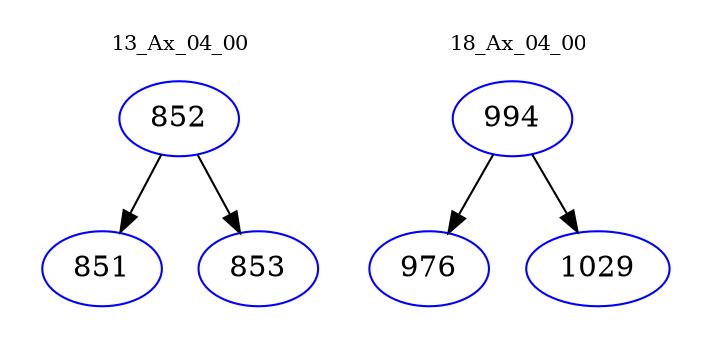 digraph{
subgraph cluster_0 {
color = white
label = "13_Ax_04_00";
fontsize=10;
T0_852 [label="852", color="blue"]
T0_852 -> T0_851 [color="black"]
T0_851 [label="851", color="blue"]
T0_852 -> T0_853 [color="black"]
T0_853 [label="853", color="blue"]
}
subgraph cluster_1 {
color = white
label = "18_Ax_04_00";
fontsize=10;
T1_994 [label="994", color="blue"]
T1_994 -> T1_976 [color="black"]
T1_976 [label="976", color="blue"]
T1_994 -> T1_1029 [color="black"]
T1_1029 [label="1029", color="blue"]
}
}
